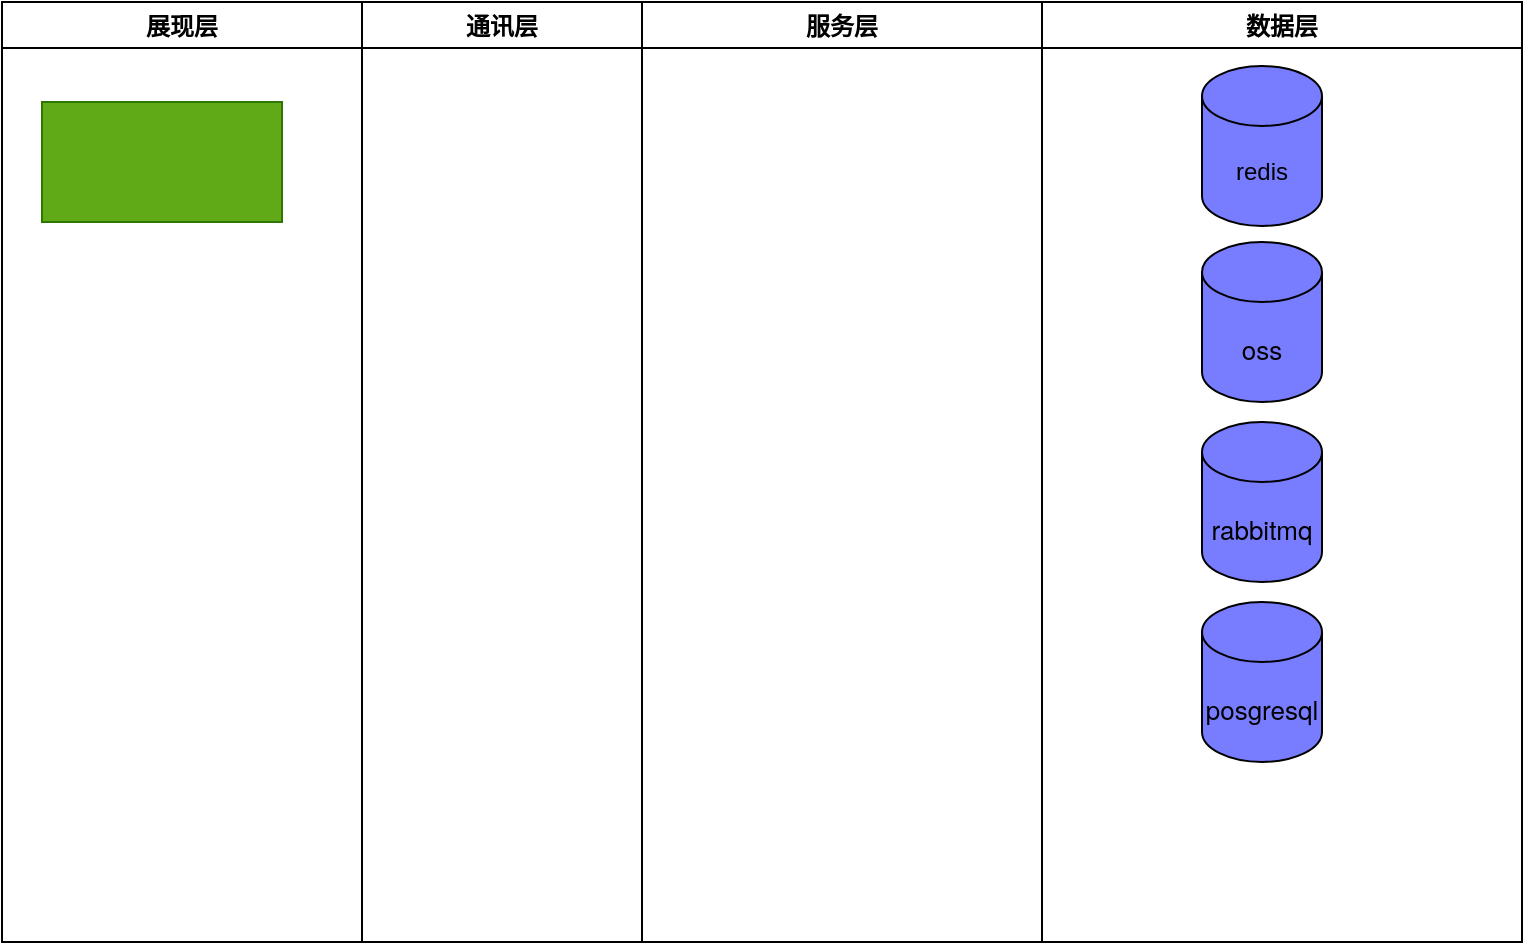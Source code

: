 <mxfile version="15.5.9" type="github">
  <diagram id="gIqEBchAAibn45w5y5lP" name="第 1 页">
    <mxGraphModel dx="901" dy="532" grid="1" gridSize="10" guides="1" tooltips="1" connect="1" arrows="1" fold="1" page="1" pageScale="1" pageWidth="827" pageHeight="1169" math="0" shadow="0">
      <root>
        <mxCell id="0" />
        <mxCell id="1" parent="0" />
        <mxCell id="0ZDOzV8xMD753zV-raox-1" value="" style="swimlane;startSize=0;fillColor=#0050ef;strokeColor=#001DBC;fontColor=#ffffff;" vertex="1" parent="1">
          <mxGeometry x="40" y="80" width="760" height="470" as="geometry" />
        </mxCell>
        <mxCell id="0ZDOzV8xMD753zV-raox-3" value="展现层" style="swimlane;" vertex="1" parent="0ZDOzV8xMD753zV-raox-1">
          <mxGeometry width="180" height="470" as="geometry" />
        </mxCell>
        <mxCell id="0ZDOzV8xMD753zV-raox-2" value="" style="rounded=0;whiteSpace=wrap;html=1;fillColor=#60a917;fontColor=#ffffff;strokeColor=#2D7600;" vertex="1" parent="0ZDOzV8xMD753zV-raox-3">
          <mxGeometry x="20" y="50" width="120" height="60" as="geometry" />
        </mxCell>
        <mxCell id="0ZDOzV8xMD753zV-raox-5" value="通讯层" style="swimlane;" vertex="1" parent="0ZDOzV8xMD753zV-raox-1">
          <mxGeometry x="180" width="140" height="470" as="geometry" />
        </mxCell>
        <mxCell id="0ZDOzV8xMD753zV-raox-6" value="服务层" style="swimlane;" vertex="1" parent="0ZDOzV8xMD753zV-raox-1">
          <mxGeometry x="320" width="200" height="470" as="geometry" />
        </mxCell>
        <mxCell id="0ZDOzV8xMD753zV-raox-7" value="数据层" style="swimlane;" vertex="1" parent="0ZDOzV8xMD753zV-raox-1">
          <mxGeometry x="520" width="240" height="470" as="geometry" />
        </mxCell>
        <mxCell id="0ZDOzV8xMD753zV-raox-8" value="redis" style="shape=cylinder3;whiteSpace=wrap;html=1;boundedLbl=1;backgroundOutline=1;size=15;fillColor=#787CFF;" vertex="1" parent="0ZDOzV8xMD753zV-raox-7">
          <mxGeometry x="80" y="32" width="60" height="80" as="geometry" />
        </mxCell>
        <mxCell id="0ZDOzV8xMD753zV-raox-11" value="&lt;p class=&quot;p1&quot; style=&quot;margin: 0px ; font-stretch: normal ; font-size: 13px ; line-height: normal ; font-family: &amp;#34;helvetica neue&amp;#34;&quot;&gt;oss&lt;br&gt;&lt;/p&gt;" style="shape=cylinder3;whiteSpace=wrap;html=1;boundedLbl=1;backgroundOutline=1;size=15;fillColor=#787CFF;" vertex="1" parent="0ZDOzV8xMD753zV-raox-7">
          <mxGeometry x="80" y="120" width="60" height="80" as="geometry" />
        </mxCell>
        <mxCell id="0ZDOzV8xMD753zV-raox-12" value="&lt;p class=&quot;p1&quot; style=&quot;margin: 0px ; font-stretch: normal ; font-size: 13px ; line-height: normal ; font-family: &amp;#34;helvetica neue&amp;#34;&quot;&gt;rabbitmq&lt;br&gt;&lt;/p&gt;" style="shape=cylinder3;whiteSpace=wrap;html=1;boundedLbl=1;backgroundOutline=1;size=15;fillColor=#787CFF;" vertex="1" parent="0ZDOzV8xMD753zV-raox-7">
          <mxGeometry x="80" y="210" width="60" height="80" as="geometry" />
        </mxCell>
        <mxCell id="0ZDOzV8xMD753zV-raox-13" value="&lt;p class=&quot;p1&quot; style=&quot;margin: 0px ; font-stretch: normal ; font-size: 13px ; line-height: normal ; font-family: &amp;#34;helvetica neue&amp;#34;&quot;&gt;posgresql&lt;/p&gt;" style="shape=cylinder3;whiteSpace=wrap;html=1;boundedLbl=1;backgroundOutline=1;size=15;fillColor=#787CFF;" vertex="1" parent="0ZDOzV8xMD753zV-raox-7">
          <mxGeometry x="80" y="300" width="60" height="80" as="geometry" />
        </mxCell>
      </root>
    </mxGraphModel>
  </diagram>
</mxfile>
